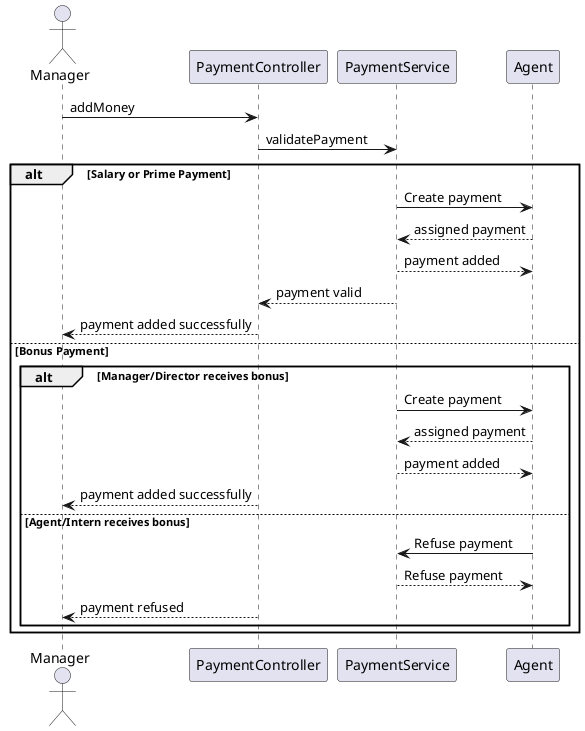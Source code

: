 @startuml

' Define the actors and systems
actor Manager
participant PaymentController
participant PaymentService
participant Agent

' Start: Manager wants to add money
Manager -> PaymentController: addMoney

' Check payment validation
PaymentController -> PaymentService: validatePayment

' Scenario 1: For Salary or Prime payments
alt Salary or Prime Payment

    ' Manager creates payment for employee
    PaymentService -> Agent: Create payment
    Agent --> PaymentService: assigned payment
    PaymentService --> Agent: payment added

    ' Confirm payment is valid
    PaymentService --> PaymentController: payment valid
    PaymentController --> Manager: payment added successfully

else Bonus Payment

    ' Check who is receiving the bonus
    alt Manager/Director receives bonus
        PaymentService -> Agent: Create payment
        Agent --> PaymentService: assigned payment
        PaymentService --> Agent: payment added
        PaymentController --> Manager: payment added successfully

    else Agent/Intern receives bonus
        ' Bonus refused for Agent/Intern
        Agent -> PaymentService: Refuse payment
        PaymentService --> Agent: Refuse payment
        PaymentController --> Manager: payment refused
    end

end

@enduml